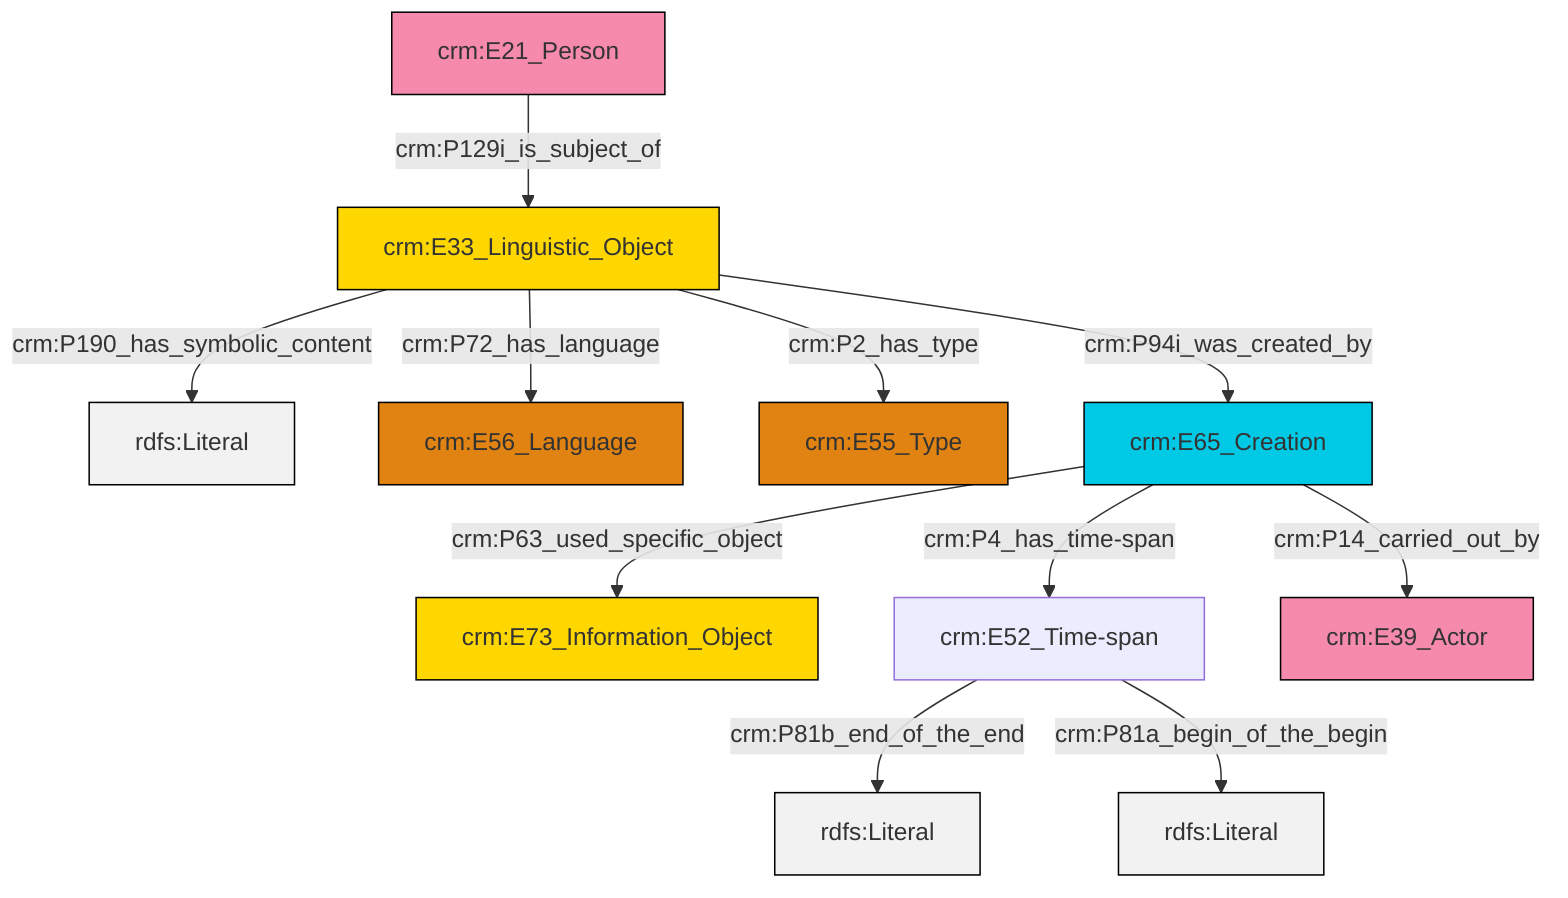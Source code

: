 graph TD
classDef Literal fill:#f2f2f2,stroke:#000000;
classDef CRM_Entity fill:#FFFFFF,stroke:#000000;
classDef Temporal_Entity fill:#00C9E6, stroke:#000000;
classDef Type fill:#E18312, stroke:#000000;
classDef Time-Span fill:#2C9C91, stroke:#000000;
classDef Appellation fill:#FFEB7F, stroke:#000000;
classDef Place fill:#008836, stroke:#000000;
classDef Persistent_Item fill:#B266B2, stroke:#000000;
classDef Conceptual_Object fill:#FFD700, stroke:#000000;
classDef Physical_Thing fill:#D2B48C, stroke:#000000;
classDef Actor fill:#f58aad, stroke:#000000;
classDef PC_Classes fill:#4ce600, stroke:#000000;
classDef Multi fill:#cccccc,stroke:#000000;

2["crm:E33_Linguistic_Object"]:::Conceptual_Object -->|crm:P190_has_symbolic_content| 3[rdfs:Literal]:::Literal
2["crm:E33_Linguistic_Object"]:::Conceptual_Object -->|crm:P72_has_language| 4["crm:E56_Language"]:::Type
0["crm:E21_Person"]:::Actor -->|crm:P129i_is_subject_of| 2["crm:E33_Linguistic_Object"]:::Conceptual_Object
11["crm:E52_Time-span"]:::Default -->|crm:P81b_end_of_the_end| 12[rdfs:Literal]:::Literal
9["crm:E65_Creation"]:::Temporal_Entity -->|crm:P4_has_time-span| 11["crm:E52_Time-span"]:::Default
2["crm:E33_Linguistic_Object"]:::Conceptual_Object -->|crm:P94i_was_created_by| 9["crm:E65_Creation"]:::Temporal_Entity
11["crm:E52_Time-span"]:::Default -->|crm:P81a_begin_of_the_begin| 17[rdfs:Literal]:::Literal
9["crm:E65_Creation"]:::Temporal_Entity -->|crm:P63_used_specific_object| 7["crm:E73_Information_Object"]:::Conceptual_Object
2["crm:E33_Linguistic_Object"]:::Conceptual_Object -->|crm:P2_has_type| 5["crm:E55_Type"]:::Type
9["crm:E65_Creation"]:::Temporal_Entity -->|crm:P14_carried_out_by| 13["crm:E39_Actor"]:::Actor